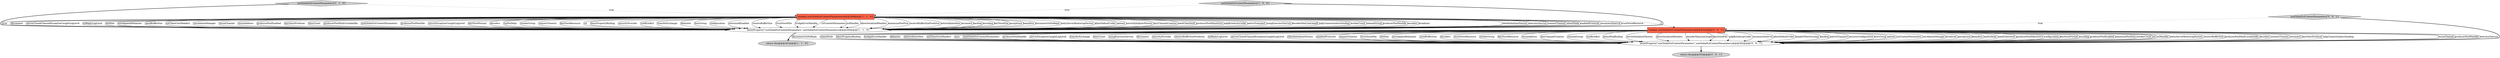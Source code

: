 digraph {
4 [style = filled, label = "useGlobalSslContextParameters['0', '1', '0']", fillcolor = lightgray, shape = diamond image = "AAA0AAABBB2BBB"];
0 [style = filled, label = "useGlobalSslContextParameters['1', '0', '0']", fillcolor = lightgray, shape = diamond image = "AAA0AAABBB1BBB"];
2 [style = filled, label = "doSetProperty(\"useGlobalSslContextParameters\",useGlobalSslContextParameters)@@@290@@@['1', '1', '0']", fillcolor = white, shape = ellipse image = "AAA0AAABBB1BBB"];
7 [style = filled, label = "return this@@@303@@@['0', '0', '1']", fillcolor = lightgray, shape = ellipse image = "AAA0AAABBB3BBB"];
8 [style = filled, label = "doSetProperty(\"useGlobalSslContextParameters\",useGlobalSslContextParameters)@@@302@@@['0', '0', '1']", fillcolor = white, shape = ellipse image = "AAA0AAABBB3BBB"];
1 [style = filled, label = "boolean useGlobalSslContextParameters@@@289@@@['1', '1', '0']", fillcolor = tomato, shape = box image = "AAA0AAABBB1BBB"];
3 [style = filled, label = "return this@@@291@@@['1', '1', '0']", fillcolor = lightgray, shape = ellipse image = "AAA0AAABBB1BBB"];
6 [style = filled, label = "useGlobalSslContextParameters['0', '0', '1']", fillcolor = lightgray, shape = diamond image = "AAA0AAABBB3BBB"];
5 [style = filled, label = "boolean useGlobalSslContextParameters@@@301@@@['0', '0', '1']", fillcolor = tomato, shape = box image = "AAA0AAABBB3BBB"];
5->8 [style = solid, label="reuseChannel"];
1->2 [style = solid, label="clientInitializerFactory"];
1->2 [style = solid, label="executorService"];
1->2 [style = solid, label="connectTimeout"];
1->2 [style = solid, label="clientMode"];
1->2 [style = solid, label="enabledProtocols"];
5->8 [style = solid, label="producerPoolMaxIdle"];
4->1 [style = dotted, label="true"];
5->8 [style = solid, label="executorService"];
5->8 [style = solid, label="disconnectOnNoReply"];
5->8 [style = solid, label="clientMode"];
5->8 [style = solid, label="basicPropertyBinding"];
1->2 [style = solid, label="reconnectInterval"];
1->2 [style = solid, label="trustStoreResource"];
1->2 [style = solid, label="sync"];
1->2 [style = solid, label="disconnect"];
1->2 [style = solid, label="serverClosedChannelExceptionCaughtLogLevel"];
1->2 [style = solid, label="noReplyLogLevel"];
5->8 [style = solid, label="bridgeErrorHandler"];
5->8 [style = solid, label="delimiter"];
1->2 [style = solid, label="textline"];
5->8 [style = solid, label="networkInterface"];
1->2 [style = solid, label="autoAppendDelimiter"];
1->2 [style = solid, label="sendBufferSize"];
1->2 [style = solid, label="sslClientCertHeaders"];
1->2 [style = solid, label="correlationManager"];
5->8 [style = solid, label="sslClientCertHeaders"];
5->8 [style = solid, label="sync"];
5->8 [style = solid, label="useGlobalSslContextParameters"];
1->2 [style = solid, label="reuseChannel"];
1->2 [style = solid, label="reuseAddress"];
5->8 [style = solid, label="producerPoolMinIdle"];
1->2 [style = solid, label="producerPoolEnabled"];
1->2 [style = solid, label="lazyStartProducer"];
5->8 [style = solid, label="serverExceptionCaughtLogLevel"];
5->8 [style = solid, label="transferExchange"];
1->2 [style = solid, label="bossCount"];
1->2 [style = solid, label="producerPoolMinEvictableIdle"];
5->8 [style = solid, label="bossCount"];
1->2 [style = solid, label="useGlobalSslContextParameters"];
5->8 [style = solid, label="usingExecutorService"];
5->8 [style = solid, label="disconnect"];
5->8 [style = solid, label="securityProvider"];
5->8 [style = solid, label="receiveBufferSizePredictor"];
5->8 [style = solid, label="noReplyLogLevel"];
5->8 [style = solid, label="serverClosedChannelExceptionCaughtLogLevel"];
1->2 [style = solid, label="producerPoolMaxIdle"];
5->8 [style = solid, label="clientInitializerFactory"];
5->8 [style = solid, label="enabledProtocols"];
4->2 [style = bold, label=""];
1->2 [style = solid, label="serverExceptionCaughtLogLevel"];
1->2 [style = solid, label="keyStoreFormat"];
1->2 [style = solid, label="decoders"];
5->8 [style = solid, label="requestTimeout"];
5->8 [style = solid, label="trustStoreFile"];
1->2 [style = solid, label="tcpNoDelay"];
5->8 [style = solid, label="textline"];
1->2 [style = solid, label="workerGroup"];
1->2 [style = solid, label="requestTimeout"];
1->2 [style = solid, label="keyStoreResource"];
1->2 [style = solid, label="ssl"];
1->2 [style = solid, label="basicPropertyBinding"];
5->8 [style = solid, label="autoAppendDelimiter"];
1->2 [style = solid, label="securityProvider"];
5->8 [style = solid, label="sendBufferSize"];
5->8 [style = solid, label="encoders"];
1->2 [style = solid, label="useByteBuf"];
1->2 [style = solid, label="transferExchange"];
5->8 [style = solid, label="trustStoreResource"];
1->2 [style = solid, label="delimiter"];
1->2 [style = solid, label="bossGroup"];
5->8 [style = solid, label="workerGroup"];
5->8 [style = solid, label="keyStoreResource"];
1->2 [style = solid, label="configuration"];
1->2 [style = solid, label="autowiredEnabled"];
5->8 [style = solid, label="reuseAddress"];
5->8 [style = solid, label="lazyChannelCreation"];
1->5 [style = dashed, label="0"];
5->8 [style = solid, label="channelGroup"];
1->2 [style = solid, label="receiveBufferSize"];
1->2 [style = solid, label="trustStoreFile"];
1->2 [style = solid, label="bridgeErrorHandler"];
5->8 [style = solid, label="useByteBuf"];
5->8 [style = solid, label="nettyHttpBinding"];
5->8 [style = solid, label="serverInitializerFactory"];
2->3 [style = bold, label=""];
1->2 [style = solid, label="sslContextParameters"];
1->2 [style = solid, label="sslHandler"];
5->8 [style = solid, label="allowSerializedHeaders"];
1->2 [style = solid, label="allowSerializedHeaders"];
5->8 [style = solid, label="decoderMaxLineLength"];
5->8 [style = solid, label="keyStoreFile"];
5->8 [style = solid, label="udpByteArrayCodec"];
5->8 [style = solid, label="reconnectInterval"];
5->8 [style = solid, label="allowDefaultCodec"];
5->8 [style = solid, label="headerFilterStrategy"];
1->2 [style = solid, label="maximumPoolSize"];
1->2 [style = solid, label="receiveBufferSizePredictor"];
5->8 [style = solid, label="backlog"];
5->8 [style = solid, label="nativeTransport"];
5->8 [style = solid, label="securityConfiguration"];
1->2 [style = solid, label="networkInterface"];
5->8 [style = solid, label="bossGroup"];
1->2 [style = solid, label="reconnect"];
1->2 [style = solid, label="backlog"];
5->8 [style = solid, label="options"];
5->8 [style = solid, label="sslContextParameters"];
5->8 [style = solid, label="correlationManager"];
1->2 [style = solid, label="encoding"];
5->8 [style = solid, label="broadcast"];
5->8 [style = solid, label="passphrase"];
1->2 [style = solid, label="keyStoreFile"];
5->8 [style = solid, label="keepAlive"];
0->1 [style = dotted, label="true"];
1->2 [style = solid, label="passphrase"];
1->2 [style = solid, label="keepAlive"];
5->8 [style = solid, label="tcpNoDelay"];
5->8 [style = solid, label="needClientAuth"];
1->2 [style = solid, label="disconnectOnNoReply"];
5->8 [style = solid, label="producerPoolMaxActive"];
1->2 [style = solid, label="nettyServerBootstrapFactory"];
5->8 [style = solid, label="configuration"];
0->2 [style = bold, label=""];
5->8 [style = solid, label="keyStoreFormat"];
1->2 [style = solid, label="allowDefaultCodec"];
1->2 [style = solid, label="options"];
1->2 [style = solid, label="serverInitializerFactory"];
1->2 [style = solid, label="lazyChannelCreation"];
1->2 [style = solid, label="needClientAuth"];
5->8 [style = solid, label="encoding"];
5->8 [style = solid, label="producerPoolEnabled"];
5->8 [style = solid, label="maximumPoolSize"];
5->8 [style = solid, label="workerCount"];
5->8 [style = solid, label="ssl"];
8->7 [style = bold, label=""];
5->8 [style = solid, label="sslHandler"];
1->2 [style = solid, label="producerPoolMaxActive"];
5->8 [style = solid, label="nettyServerBootstrapFactory"];
1->2 [style = solid, label="udpByteArrayCodec"];
1->2 [style = solid, label="nativeTransport"];
5->8 [style = solid, label="receiveBufferSize"];
5->8 [style = solid, label="producerPoolMinEvictableIdle"];
5->8 [style = solid, label="decoders"];
1->2 [style = solid, label="usingExecutorService"];
6->8 [style = bold, label=""];
1->2 [style = solid, label="decoderMaxLineLength"];
1->2 [style = solid, label="udpConnectionlessSending"];
5->8 [style = solid, label="connectTimeout"];
5->8 [style = solid, label="reconnect"];
1->2 [style = solid, label="workerCount"];
5->8 [style = solid, label="lazyStartProducer"];
1->2 [style = solid, label="channelGroup"];
1->2 [style = solid, label="producerPoolMinIdle"];
5->8 [style = solid, label="udpConnectionlessSending"];
6->5 [style = dotted, label="true"];
1->2 [style = solid, label="encoders"];
1->2 [style = solid, label="broadcast"];
}
